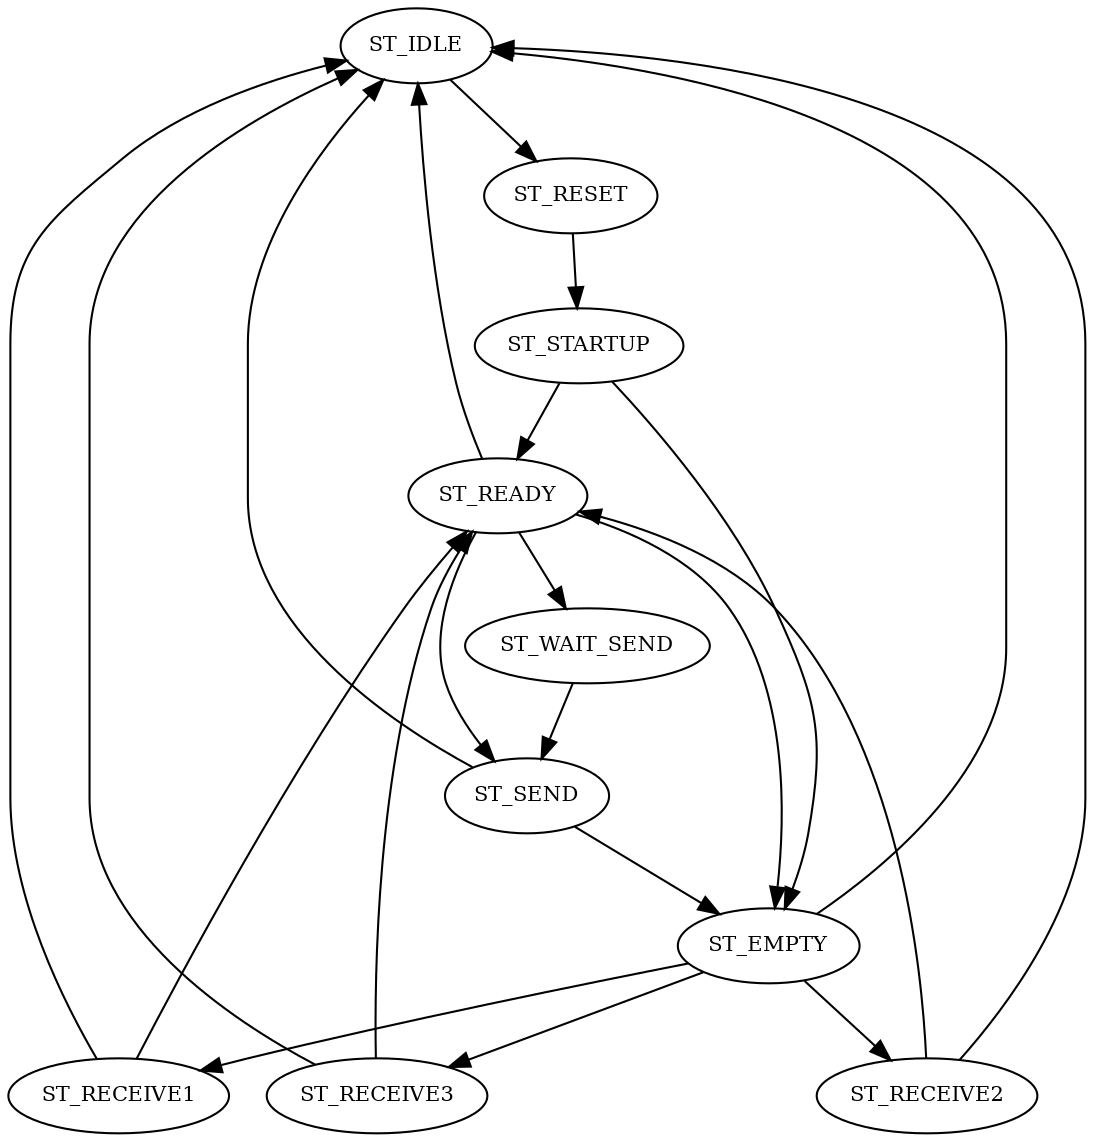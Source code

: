 digraph G {
node [fontsize=10];
ST_IDLE -> ST_RESET;
ST_RESET -> ST_STARTUP;
ST_STARTUP -> ST_READY;
ST_STARTUP -> ST_EMPTY;
ST_EMPTY -> ST_RECEIVE1;
ST_EMPTY -> ST_RECEIVE2;
ST_EMPTY -> ST_RECEIVE3;
ST_EMPTY -> ST_IDLE;
ST_RECEIVE1 -> ST_IDLE;
ST_RECEIVE1 -> ST_READY;
ST_RECEIVE2 -> ST_IDLE;
ST_RECEIVE2 -> ST_READY;
ST_RECEIVE3 -> ST_IDLE;
ST_RECEIVE3 -> ST_READY;
ST_READY -> ST_EMPTY;
ST_READY -> ST_SEND;
ST_READY -> ST_WAIT_SEND;
ST_READY -> ST_IDLE;
ST_WAIT_SEND -> ST_SEND;
ST_SEND -> ST_EMPTY;
ST_SEND -> ST_IDLE;
}